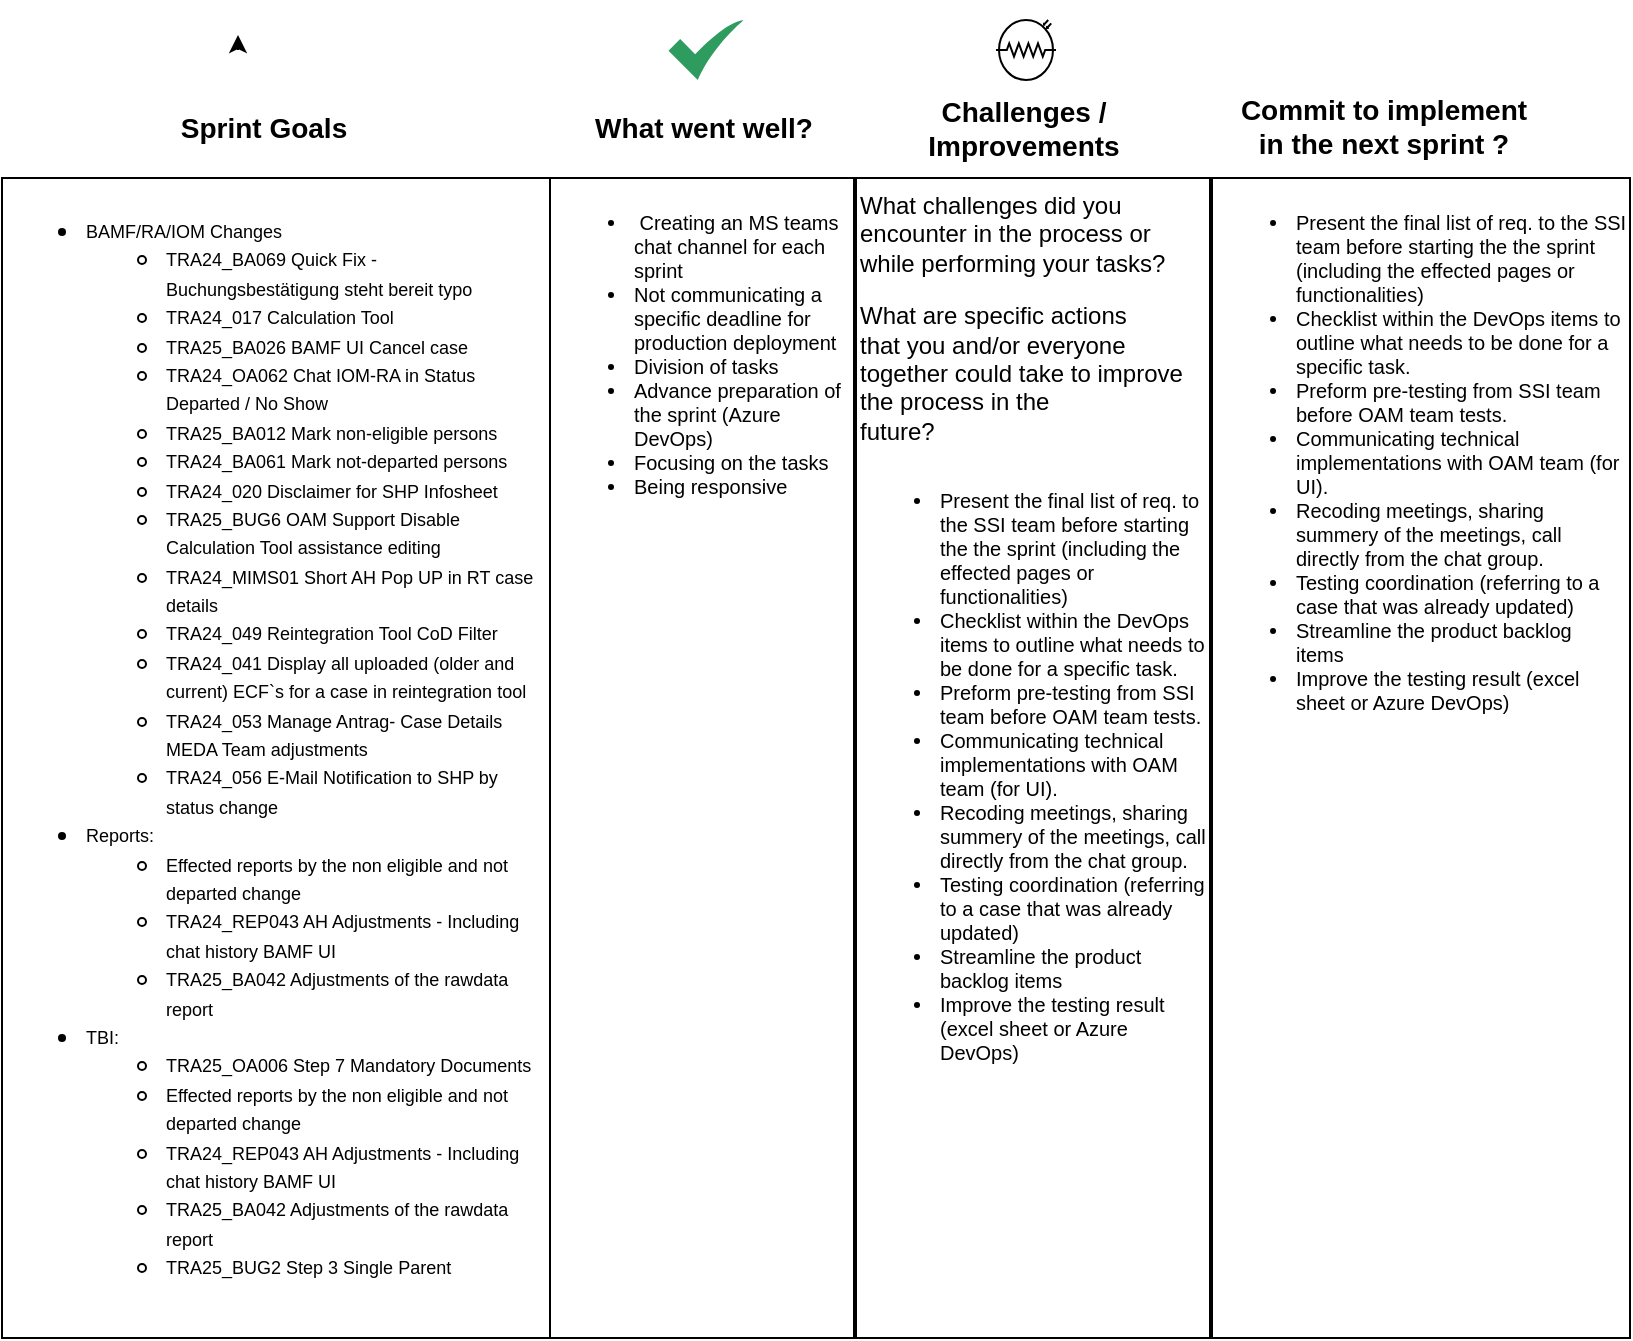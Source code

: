 <mxfile version="26.2.8">
  <diagram id="wFE0QG_FPsp0jaGvCLVb" name="Page-1">
    <mxGraphModel dx="1037" dy="567" grid="1" gridSize="10" guides="1" tooltips="1" connect="1" arrows="1" fold="1" page="1" pageScale="1" pageWidth="850" pageHeight="1100" math="0" shadow="0">
      <root>
        <mxCell id="0" />
        <mxCell id="1" parent="0" />
        <mxCell id="Ri7pskJAGjxM2nJ7OI_0-13" value="&lt;ul style=&quot;margin-right: 5px; margin-bottom: 12px;&quot;&gt;&lt;li&gt;&lt;font style=&quot;font-size: 9px; background-color: light-dark(#ffffff, var(--ge-dark-color, #121212));&quot;&gt;BAMF/RA/IOM Changes&lt;/font&gt;&lt;/li&gt;&lt;ul&gt;&lt;li&gt;&lt;font style=&quot;background-color: light-dark(#ffffff, var(--ge-dark-color, #121212));&quot;&gt;&lt;font style=&quot;font-size: 9px;&quot;&gt;TRA24_BA069 Quick Fix - Buchungsbestätigung steht bereit typo&lt;/font&gt;&lt;/font&gt;&lt;/li&gt;&lt;li&gt;&lt;font style=&quot;background-color: light-dark(#ffffff, var(--ge-dark-color, #121212));&quot;&gt;&lt;font style=&quot;font-size: 9px;&quot;&gt;TRA24_017 Calculation Tool&lt;/font&gt;&lt;/font&gt;&lt;/li&gt;&lt;li&gt;&lt;font style=&quot;background-color: light-dark(#ffffff, var(--ge-dark-color, #121212));&quot;&gt;&lt;font style=&quot;font-size: 9px;&quot;&gt;TRA25_BA026 BAMF UI Cancel case&lt;/font&gt;&lt;/font&gt;&lt;/li&gt;&lt;li&gt;&lt;font style=&quot;background-color: light-dark(#ffffff, var(--ge-dark-color, #121212));&quot;&gt;&lt;font style=&quot;font-size: 9px;&quot;&gt;TRA24_OA062 Chat IOM-RA in Status Departed / No Show&lt;/font&gt;&lt;/font&gt;&lt;/li&gt;&lt;li&gt;&lt;font style=&quot;background-color: light-dark(#ffffff, var(--ge-dark-color, #121212));&quot;&gt;&lt;font style=&quot;font-size: 9px;&quot;&gt;TRA25_BA012 Mark non-eligible persons&amp;nbsp;&lt;/font&gt;&lt;/font&gt;&lt;/li&gt;&lt;li&gt;&lt;font style=&quot;background-color: light-dark(#ffffff, var(--ge-dark-color, #121212));&quot;&gt;&lt;font style=&quot;font-size: 9px;&quot;&gt;TRA24_BA061 Mark not-departed persons&lt;/font&gt;&lt;/font&gt;&lt;/li&gt;&lt;li&gt;&lt;font style=&quot;background-color: light-dark(#ffffff, var(--ge-dark-color, #121212));&quot;&gt;&lt;font style=&quot;font-size: 9px;&quot;&gt;TRA24_020 Disclaimer for SHP Infosheet&amp;nbsp;&lt;/font&gt;&lt;/font&gt;&lt;/li&gt;&lt;/ul&gt;&lt;ul&gt;&lt;li&gt;&lt;font style=&quot;font-size: 9px; background-color: light-dark(#ffffff, var(--ge-dark-color, #121212));&quot;&gt;TRA25_BUG6 OAM Support Disable Calculation Tool assistance editing&lt;/font&gt;&lt;/li&gt;&lt;li&gt;&lt;font style=&quot;font-size: 9px; background-color: light-dark(#ffffff, var(--ge-dark-color, #121212));&quot;&gt;TRA24_MIMS01 Short AH Pop UP in RT case details&lt;/font&gt;&lt;/li&gt;&lt;li&gt;&lt;font style=&quot;font-size: 9px; background-color: light-dark(#ffffff, var(--ge-dark-color, #121212));&quot;&gt;TRA24_049 Reintegration Tool CoD Filter&amp;nbsp;&lt;/font&gt;&lt;/li&gt;&lt;li&gt;&lt;font style=&quot;font-size: 9px; background-color: light-dark(#ffffff, var(--ge-dark-color, #121212));&quot;&gt;TRA24_041 Display all uploaded (older and current) ECF`s for a case in reintegration tool&lt;/font&gt;&lt;/li&gt;&lt;li&gt;&lt;font style=&quot;font-size: 9px; background-color: light-dark(#ffffff, var(--ge-dark-color, #121212));&quot;&gt;TRA24_053 Manage Antrag- Case Details MEDA Team adjustments&lt;/font&gt;&lt;/li&gt;&lt;li&gt;&lt;font style=&quot;font-size: 9px; background-color: light-dark(#ffffff, var(--ge-dark-color, #121212));&quot;&gt;TRA24_056 E-Mail Notification to SHP by status change&lt;/font&gt;&lt;/li&gt;&lt;/ul&gt;&lt;li&gt;&lt;font style=&quot;font-size: 9px;&quot;&gt;Reports:&lt;/font&gt;&lt;/li&gt;&lt;ul&gt;&lt;li&gt;&lt;font style=&quot;font-size: 9px;&quot;&gt;Effected reports by the non eligible and not departed change&lt;/font&gt;&lt;/li&gt;&lt;li&gt;&lt;font style=&quot;font-size: 9px;&quot;&gt;TRA24_REP043 AH Adjustments - Including chat history BAMF UI&lt;/font&gt;&lt;/li&gt;&lt;li&gt;&lt;font style=&quot;font-size: 9px;&quot;&gt;TRA25_BA042 Adjustments of the rawdata report&lt;/font&gt;&lt;/li&gt;&lt;/ul&gt;&lt;li&gt;&lt;font style=&quot;background-color: light-dark(#ffffff, var(--ge-dark-color, #121212));&quot;&gt;&lt;font style=&quot;font-size: 9px;&quot;&gt;TBI:&lt;/font&gt;&lt;/font&gt;&lt;/li&gt;&lt;ul&gt;&lt;li&gt;&lt;font style=&quot;background-color: light-dark(#ffffff, var(--ge-dark-color, #121212));&quot;&gt;&lt;font style=&quot;font-size: 9px;&quot;&gt;TRA25_OA006 Step 7 Mandatory Documents&lt;/font&gt;&lt;/font&gt;&lt;/li&gt;&lt;li&gt;&lt;font style=&quot;font-size: 9px;&quot;&gt;Effected reports by the non eligible and not departed change&lt;/font&gt;&lt;/li&gt;&lt;li&gt;&lt;font style=&quot;font-size: 9px;&quot;&gt;TRA24_REP043 AH Adjustments - Including chat history BAMF UI&lt;/font&gt;&lt;/li&gt;&lt;li&gt;&lt;font style=&quot;font-size: 9px;&quot;&gt;TRA25_BA042 Adjustments of the rawdata report&lt;/font&gt;&lt;/li&gt;&lt;li&gt;&lt;font style=&quot;background-color: light-dark(#ffffff, var(--ge-dark-color, #121212));&quot;&gt;&lt;font style=&quot;font-size: 9px;&quot;&gt;TRA25_BUG2 Step 3 Single Parent&lt;/font&gt;&lt;/font&gt;&lt;/li&gt;&lt;/ul&gt;&lt;/ul&gt;" style="rounded=0;whiteSpace=wrap;html=1;align=left;verticalAlign=top;" vertex="1" parent="1">
          <mxGeometry x="16" y="120" width="274" height="580" as="geometry" />
        </mxCell>
        <mxCell id="Ri7pskJAGjxM2nJ7OI_0-14" value="Sprint Goals" style="text;html=1;align=center;verticalAlign=middle;whiteSpace=wrap;rounded=0;fontStyle=1;fontSize=14;" vertex="1" parent="1">
          <mxGeometry x="72" y="80" width="150" height="30" as="geometry" />
        </mxCell>
        <mxCell id="Ri7pskJAGjxM2nJ7OI_0-17" value="&lt;ul&gt;&lt;li&gt;&amp;nbsp;Creating an MS teams chat channel for each sprint&lt;/li&gt;&lt;li&gt;Not communicating a specific deadline for production deployment&lt;/li&gt;&lt;li&gt;Division of tasks&lt;/li&gt;&lt;li&gt;Advance preparation of the sprint (Azure DevOps)&lt;/li&gt;&lt;li&gt;Focusing on the tasks&lt;/li&gt;&lt;li&gt;Being responsive&lt;/li&gt;&lt;/ul&gt;" style="rounded=0;whiteSpace=wrap;html=1;align=left;verticalAlign=top;fontSize=10;" vertex="1" parent="1">
          <mxGeometry x="290" y="120" width="152" height="580" as="geometry" />
        </mxCell>
        <mxCell id="Ri7pskJAGjxM2nJ7OI_0-18" value="What went well?" style="text;html=1;align=center;verticalAlign=middle;whiteSpace=wrap;rounded=0;fontStyle=1;fontSize=14;" vertex="1" parent="1">
          <mxGeometry x="292" y="80" width="150" height="30" as="geometry" />
        </mxCell>
        <mxCell id="Ri7pskJAGjxM2nJ7OI_0-19" value="&lt;span style=&quot;background-color: transparent; color: light-dark(rgb(0, 0, 0), rgb(255, 255, 255));&quot;&gt;&lt;font style=&quot;font-size: 12px;&quot;&gt;What challenges did you&lt;br&gt;     encounter in the process or while performing your tasks?&lt;/font&gt;&lt;/span&gt;&lt;div&gt;&lt;br&gt;&lt;/div&gt;&lt;div&gt;&lt;span style=&quot;background-color: transparent; color: light-dark(rgb(0, 0, 0), rgb(255, 255, 255));&quot;&gt;&lt;font style=&quot;font-size: 12px;&quot;&gt;What are specific actions&lt;br&gt;     that you and/or everyone together could take to improve the process in the&lt;br&gt;     future?&lt;/font&gt;&lt;/span&gt;&lt;/div&gt;&lt;div&gt;&lt;span style=&quot;background-color: transparent; color: light-dark(rgb(0, 0, 0), rgb(255, 255, 255));&quot;&gt;&lt;br&gt;&lt;/span&gt;&lt;/div&gt;&lt;div&gt;&lt;ul&gt;&lt;li&gt;&lt;span style=&quot;background-color: transparent; color: light-dark(rgb(0, 0, 0), rgb(255, 255, 255));&quot;&gt;Present the final list of req. to the SSI team before starting the the sprint (including the effected pages or functionalities)&lt;/span&gt;&lt;/li&gt;&lt;li&gt;&lt;span style=&quot;background-color: transparent; color: light-dark(rgb(0, 0, 0), rgb(255, 255, 255));&quot;&gt;Checklist within the DevOps items to outline what needs to be done for a specific task.&lt;/span&gt;&lt;/li&gt;&lt;li&gt;&lt;span style=&quot;background-color: transparent; color: light-dark(rgb(0, 0, 0), rgb(255, 255, 255));&quot;&gt;Preform pre-testing from SSI team before OAM team tests.&lt;/span&gt;&lt;/li&gt;&lt;li&gt;&lt;span style=&quot;background-color: transparent; color: light-dark(rgb(0, 0, 0), rgb(255, 255, 255));&quot;&gt;Communicating technical implementations with OAM team (for UI).&lt;/span&gt;&lt;/li&gt;&lt;li&gt;&lt;span style=&quot;background-color: transparent; color: light-dark(rgb(0, 0, 0), rgb(255, 255, 255));&quot;&gt;Recoding meetings, sharing summery of the meetings, call directly from the chat group.&lt;/span&gt;&lt;/li&gt;&lt;li&gt;&lt;span style=&quot;background-color: transparent; color: light-dark(rgb(0, 0, 0), rgb(255, 255, 255));&quot;&gt;Testing coordination (referring to a case that was already updated)&lt;/span&gt;&lt;/li&gt;&lt;li&gt;Streamline the product backlog items&amp;nbsp;&lt;/li&gt;&lt;li&gt;Improve the testing result (excel sheet or Azure DevOps)&lt;/li&gt;&lt;/ul&gt;&lt;/div&gt;" style="rounded=0;whiteSpace=wrap;html=1;verticalAlign=top;align=left;fontSize=10;" vertex="1" parent="1">
          <mxGeometry x="443" y="120" width="177" height="580" as="geometry" />
        </mxCell>
        <mxCell id="Ri7pskJAGjxM2nJ7OI_0-20" value="Challenges / Improvements" style="text;html=1;align=center;verticalAlign=middle;whiteSpace=wrap;rounded=0;fontStyle=1;fontSize=14;" vertex="1" parent="1">
          <mxGeometry x="452" y="80" width="150" height="30" as="geometry" />
        </mxCell>
        <mxCell id="Ri7pskJAGjxM2nJ7OI_0-22" style="edgeStyle=orthogonalEdgeStyle;rounded=0;orthogonalLoop=1;jettySize=auto;html=1;exitX=0.5;exitY=1;exitDx=0;exitDy=0;" edge="1" parent="1">
          <mxGeometry relative="1" as="geometry">
            <mxPoint x="368.0" y="510" as="sourcePoint" />
            <mxPoint x="368.0" y="510" as="targetPoint" />
          </mxGeometry>
        </mxCell>
        <mxCell id="Ri7pskJAGjxM2nJ7OI_0-23" value="&lt;ul&gt;&lt;li&gt;&lt;span style=&quot;background-color: transparent; color: light-dark(rgb(0, 0, 0), rgb(255, 255, 255));&quot;&gt;Present the final list of req. to the SSI team before starting the the sprint (including the effected pages or functionalities)&lt;/span&gt;&lt;/li&gt;&lt;li&gt;&lt;span style=&quot;background-color: transparent; color: light-dark(rgb(0, 0, 0), rgb(255, 255, 255));&quot;&gt;Checklist within the DevOps items to outline what needs to be done for a specific task.&lt;/span&gt;&lt;/li&gt;&lt;li&gt;&lt;span style=&quot;background-color: transparent; color: light-dark(rgb(0, 0, 0), rgb(255, 255, 255));&quot;&gt;Preform pre-testing from SSI team before OAM team tests.&lt;/span&gt;&lt;/li&gt;&lt;li&gt;&lt;span style=&quot;background-color: transparent; color: light-dark(rgb(0, 0, 0), rgb(255, 255, 255));&quot;&gt;Communicating technical implementations with OAM team (for UI).&lt;/span&gt;&lt;/li&gt;&lt;li&gt;&lt;span style=&quot;background-color: transparent; color: light-dark(rgb(0, 0, 0), rgb(255, 255, 255));&quot;&gt;Recoding meetings, sharing summery of the meetings, call directly from the chat group.&lt;/span&gt;&lt;/li&gt;&lt;li&gt;&lt;span style=&quot;background-color: transparent; color: light-dark(rgb(0, 0, 0), rgb(255, 255, 255));&quot;&gt;Testing coordination (referring to a case that was already updated)&lt;/span&gt;&lt;/li&gt;&lt;li&gt;Streamline the product backlog items&amp;nbsp;&lt;/li&gt;&lt;li&gt;Improve the testing result (excel sheet or Azure DevOps)&lt;/li&gt;&lt;/ul&gt;" style="rounded=0;whiteSpace=wrap;html=1;verticalAlign=top;align=left;fontSize=10;" vertex="1" parent="1">
          <mxGeometry x="621" y="120" width="209" height="580" as="geometry" />
        </mxCell>
        <mxCell id="Ri7pskJAGjxM2nJ7OI_0-24" value="Commit to implement in the next sprint ?" style="text;html=1;align=center;verticalAlign=middle;whiteSpace=wrap;rounded=0;fontStyle=1;fontSize=14;" vertex="1" parent="1">
          <mxGeometry x="632" y="79" width="150" height="30" as="geometry" />
        </mxCell>
        <mxCell id="Ri7pskJAGjxM2nJ7OI_0-25" value="" style="shape=image;html=1;verticalAlign=top;verticalLabelPosition=bottom;labelBackgroundColor=#ffffff;imageAspect=0;aspect=fixed;image=https://cdn4.iconfinder.com/data/icons/online-marketing-hand-drawn-vol-2/52/goals__seo__target__mission__office__shooting__business-128.png" vertex="1" parent="1">
          <mxGeometry x="134" y="41" width="30" height="30" as="geometry" />
        </mxCell>
        <mxCell id="Ri7pskJAGjxM2nJ7OI_0-26" value="" style="sketch=0;html=1;aspect=fixed;strokeColor=none;shadow=0;align=center;fillColor=#2D9C5E;verticalAlign=top;labelPosition=center;verticalLabelPosition=bottom;shape=mxgraph.gcp2.check;direction=east;" vertex="1" parent="1">
          <mxGeometry x="349.25" y="41" width="37.5" height="30" as="geometry" />
        </mxCell>
        <mxCell id="Ri7pskJAGjxM2nJ7OI_0-27" value="" style="verticalLabelPosition=bottom;shadow=0;dashed=0;align=center;html=1;verticalAlign=top;shape=mxgraph.electrical.opto_electronics.photo_resistor_3;" vertex="1" parent="1">
          <mxGeometry x="513" y="41" width="30" height="30" as="geometry" />
        </mxCell>
        <mxCell id="Ri7pskJAGjxM2nJ7OI_0-28" value="" style="shape=image;html=1;verticalAlign=top;verticalLabelPosition=bottom;labelBackgroundColor=#ffffff;imageAspect=0;aspect=fixed;image=https://cdn1.iconfinder.com/data/icons/business-and-finance-20/200/vector_65_12-128.png" vertex="1" parent="1">
          <mxGeometry x="683" y="31" width="48" height="48" as="geometry" />
        </mxCell>
        <mxCell id="Ri7pskJAGjxM2nJ7OI_0-29" style="edgeStyle=orthogonalEdgeStyle;rounded=0;orthogonalLoop=1;jettySize=auto;html=1;exitX=0;exitY=0.5;exitDx=0;exitDy=0;entryX=0;entryY=0.25;entryDx=0;entryDy=0;" edge="1" parent="1" source="Ri7pskJAGjxM2nJ7OI_0-25" target="Ri7pskJAGjxM2nJ7OI_0-25">
          <mxGeometry relative="1" as="geometry" />
        </mxCell>
      </root>
    </mxGraphModel>
  </diagram>
</mxfile>

